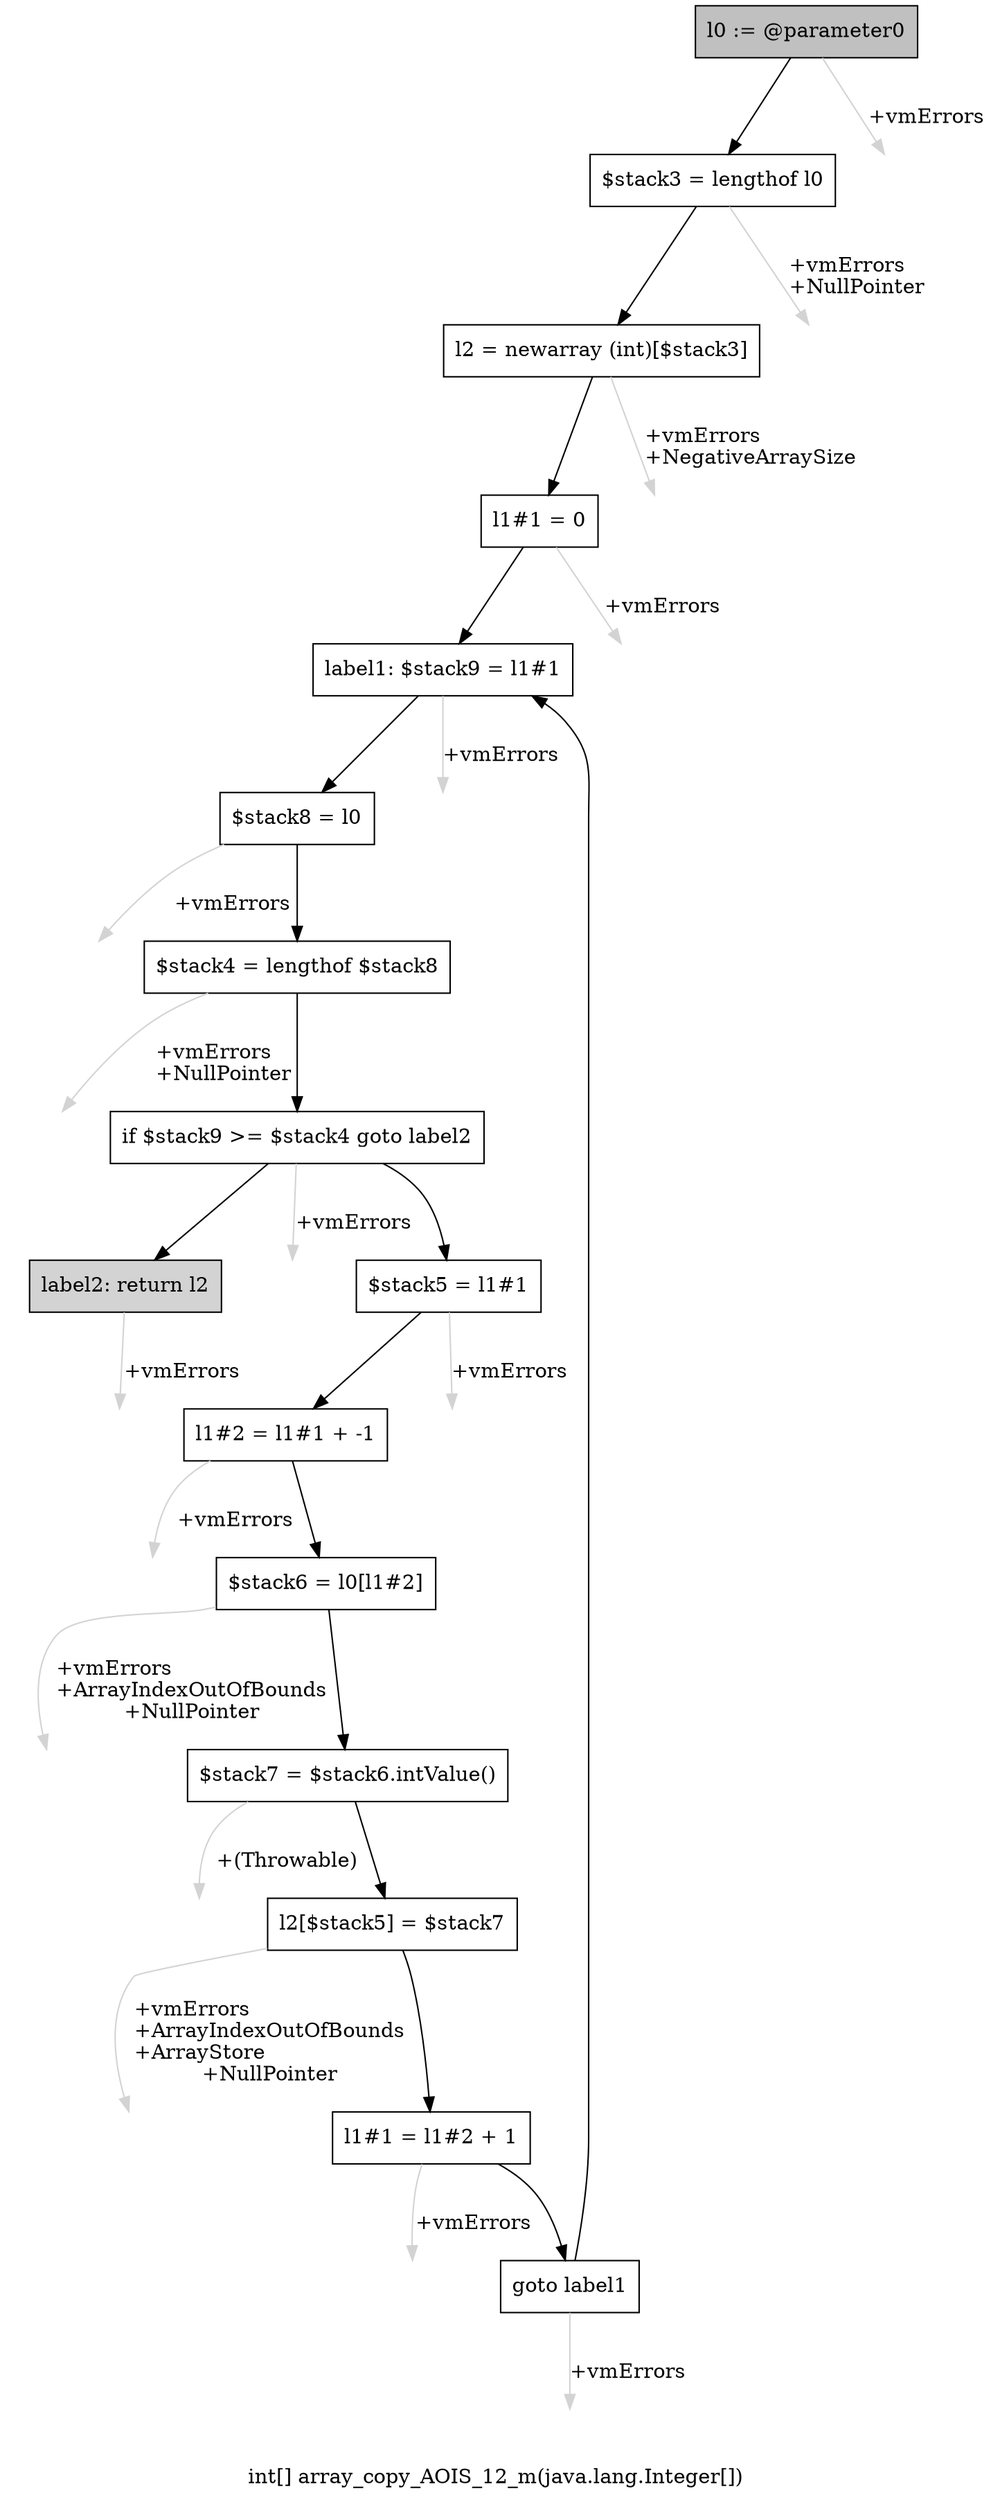 digraph "int[] array_copy_AOIS_12_m(java.lang.Integer[])" {
    label="int[] array_copy_AOIS_12_m(java.lang.Integer[])";
    node [shape=box];
    "0" [style=filled,fillcolor=gray,label="l0 := @parameter0",];
    "1" [label="$stack3 = lengthof l0",];
    "0"->"1" [color=black,];
    "16" [style=invis,label="Esc",];
    "0"->"16" [color=lightgray,label="\l+vmErrors",];
    "2" [label="l2 = newarray (int)[$stack3]",];
    "1"->"2" [color=black,];
    "17" [style=invis,label="Esc",];
    "1"->"17" [color=lightgray,label="\l+vmErrors\l+NullPointer",];
    "3" [label="l1#1 = 0",];
    "2"->"3" [color=black,];
    "18" [style=invis,label="Esc",];
    "2"->"18" [color=lightgray,label="\l+vmErrors\l+NegativeArraySize",];
    "4" [label="label1: $stack9 = l1#1",];
    "3"->"4" [color=black,];
    "19" [style=invis,label="Esc",];
    "3"->"19" [color=lightgray,label="\l+vmErrors",];
    "5" [label="$stack8 = l0",];
    "4"->"5" [color=black,];
    "20" [style=invis,label="Esc",];
    "4"->"20" [color=lightgray,label="\l+vmErrors",];
    "6" [label="$stack4 = lengthof $stack8",];
    "5"->"6" [color=black,];
    "21" [style=invis,label="Esc",];
    "5"->"21" [color=lightgray,label="\l+vmErrors",];
    "7" [label="if $stack9 >= $stack4 goto label2",];
    "6"->"7" [color=black,];
    "22" [style=invis,label="Esc",];
    "6"->"22" [color=lightgray,label="\l+vmErrors\l+NullPointer",];
    "8" [label="$stack5 = l1#1",];
    "7"->"8" [color=black,];
    "15" [style=filled,fillcolor=lightgray,label="label2: return l2",];
    "7"->"15" [color=black,];
    "23" [style=invis,label="Esc",];
    "7"->"23" [color=lightgray,label="\l+vmErrors",];
    "9" [label="l1#2 = l1#1 + -1",];
    "8"->"9" [color=black,];
    "24" [style=invis,label="Esc",];
    "8"->"24" [color=lightgray,label="\l+vmErrors",];
    "10" [label="$stack6 = l0[l1#2]",];
    "9"->"10" [color=black,];
    "25" [style=invis,label="Esc",];
    "9"->"25" [color=lightgray,label="\l+vmErrors",];
    "11" [label="$stack7 = $stack6.intValue()",];
    "10"->"11" [color=black,];
    "26" [style=invis,label="Esc",];
    "10"->"26" [color=lightgray,label="\l+vmErrors\l+ArrayIndexOutOfBounds\l+NullPointer",];
    "12" [label="l2[$stack5] = $stack7",];
    "11"->"12" [color=black,];
    "27" [style=invis,label="Esc",];
    "11"->"27" [color=lightgray,label="\l+(Throwable)",];
    "13" [label="l1#1 = l1#2 + 1",];
    "12"->"13" [color=black,];
    "28" [style=invis,label="Esc",];
    "12"->"28" [color=lightgray,label="\l+vmErrors\l+ArrayIndexOutOfBounds\l+ArrayStore\l+NullPointer",];
    "14" [label="goto label1",];
    "13"->"14" [color=black,];
    "29" [style=invis,label="Esc",];
    "13"->"29" [color=lightgray,label="\l+vmErrors",];
    "14"->"4" [color=black,];
    "30" [style=invis,label="Esc",];
    "14"->"30" [color=lightgray,label="\l+vmErrors",];
    "31" [style=invis,label="Esc",];
    "15"->"31" [color=lightgray,label="\l+vmErrors",];
}
